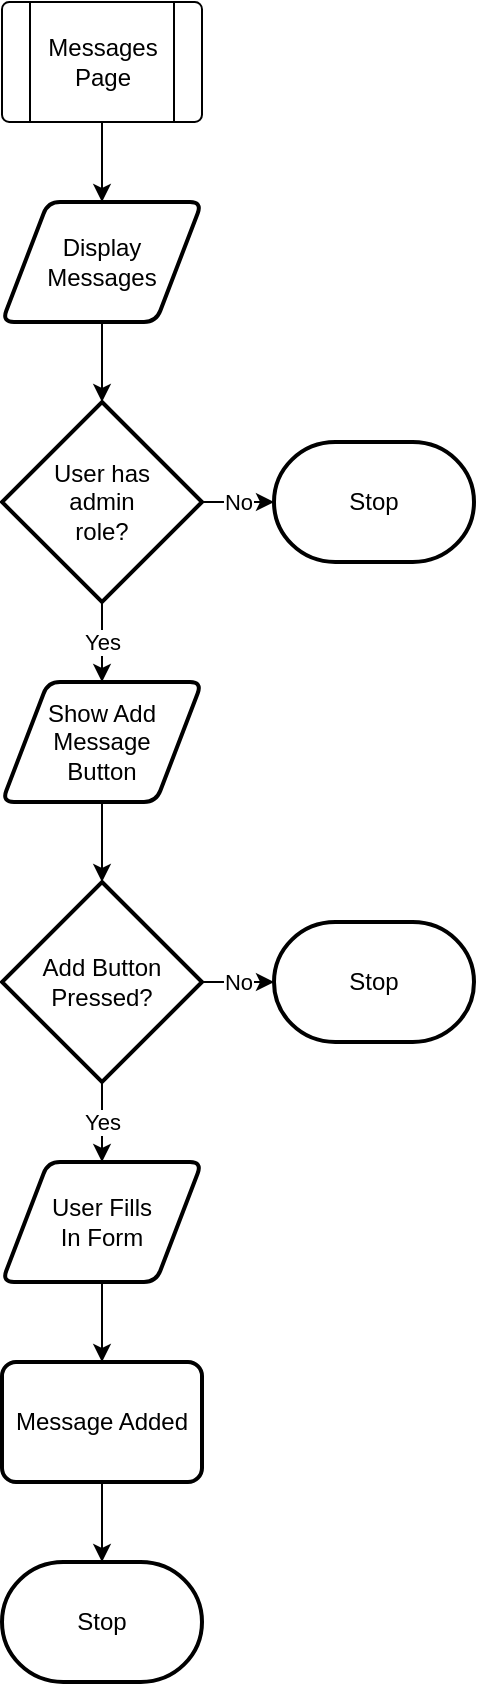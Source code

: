 <mxfile>
    <diagram id="OkLWaW2ot30UOdBJZ9D-" name="Page-1">
        <mxGraphModel dx="1130" dy="779" grid="1" gridSize="10" guides="1" tooltips="1" connect="1" arrows="1" fold="1" page="1" pageScale="1" pageWidth="827" pageHeight="1169" math="0" shadow="0">
            <root>
                <mxCell id="0"/>
                <mxCell id="1" parent="0"/>
                <mxCell id="4" style="edgeStyle=none;html=1;" parent="1" target="3" edge="1">
                    <mxGeometry relative="1" as="geometry">
                        <mxPoint x="414" y="70" as="sourcePoint"/>
                    </mxGeometry>
                </mxCell>
                <mxCell id="6" style="edgeStyle=none;html=1;" parent="1" source="3" target="5" edge="1">
                    <mxGeometry relative="1" as="geometry"/>
                </mxCell>
                <mxCell id="3" value="Display&lt;br&gt;Messages" style="shape=parallelogram;html=1;strokeWidth=2;perimeter=parallelogramPerimeter;whiteSpace=wrap;rounded=1;arcSize=12;size=0.23;" parent="1" vertex="1">
                    <mxGeometry x="364" y="110" width="100" height="60" as="geometry"/>
                </mxCell>
                <mxCell id="8" value="No" style="edgeStyle=none;html=1;" parent="1" source="5" target="7" edge="1">
                    <mxGeometry relative="1" as="geometry"/>
                </mxCell>
                <mxCell id="10" value="Yes" style="edgeStyle=none;html=1;" parent="1" source="5" target="9" edge="1">
                    <mxGeometry relative="1" as="geometry"/>
                </mxCell>
                <mxCell id="5" value="User has&lt;br&gt;admin&lt;br&gt;role?" style="strokeWidth=2;html=1;shape=mxgraph.flowchart.decision;whiteSpace=wrap;" parent="1" vertex="1">
                    <mxGeometry x="364" y="210" width="100" height="100" as="geometry"/>
                </mxCell>
                <mxCell id="7" value="Stop" style="strokeWidth=2;html=1;shape=mxgraph.flowchart.terminator;whiteSpace=wrap;" parent="1" vertex="1">
                    <mxGeometry x="500" y="230" width="100" height="60" as="geometry"/>
                </mxCell>
                <mxCell id="12" style="edgeStyle=none;html=1;" parent="1" source="9" target="11" edge="1">
                    <mxGeometry relative="1" as="geometry"/>
                </mxCell>
                <mxCell id="9" value="Show Add&lt;br&gt;Message&lt;br&gt;Button" style="shape=parallelogram;html=1;strokeWidth=2;perimeter=parallelogramPerimeter;whiteSpace=wrap;rounded=1;arcSize=12;size=0.23;" parent="1" vertex="1">
                    <mxGeometry x="364" y="350" width="100" height="60" as="geometry"/>
                </mxCell>
                <mxCell id="14" value="No" style="edgeStyle=none;html=1;" parent="1" source="11" target="13" edge="1">
                    <mxGeometry relative="1" as="geometry"/>
                </mxCell>
                <mxCell id="16" value="Yes" style="edgeStyle=none;html=1;" parent="1" source="11" target="15" edge="1">
                    <mxGeometry relative="1" as="geometry"/>
                </mxCell>
                <mxCell id="11" value="Add Button&lt;br&gt;Pressed?" style="strokeWidth=2;html=1;shape=mxgraph.flowchart.decision;whiteSpace=wrap;" parent="1" vertex="1">
                    <mxGeometry x="364" y="450" width="100" height="100" as="geometry"/>
                </mxCell>
                <mxCell id="13" value="Stop" style="strokeWidth=2;html=1;shape=mxgraph.flowchart.terminator;whiteSpace=wrap;" parent="1" vertex="1">
                    <mxGeometry x="500" y="470" width="100" height="60" as="geometry"/>
                </mxCell>
                <mxCell id="18" style="edgeStyle=none;html=1;" parent="1" source="15" target="17" edge="1">
                    <mxGeometry relative="1" as="geometry"/>
                </mxCell>
                <mxCell id="15" value="User Fills &lt;br&gt;In Form" style="shape=parallelogram;html=1;strokeWidth=2;perimeter=parallelogramPerimeter;whiteSpace=wrap;rounded=1;arcSize=12;size=0.23;" parent="1" vertex="1">
                    <mxGeometry x="364" y="590" width="100" height="60" as="geometry"/>
                </mxCell>
                <mxCell id="20" style="edgeStyle=none;html=1;" parent="1" source="17" target="19" edge="1">
                    <mxGeometry relative="1" as="geometry"/>
                </mxCell>
                <mxCell id="17" value="Message Added" style="rounded=1;whiteSpace=wrap;html=1;absoluteArcSize=1;arcSize=14;strokeWidth=2;" parent="1" vertex="1">
                    <mxGeometry x="364" y="690" width="100" height="60" as="geometry"/>
                </mxCell>
                <mxCell id="19" value="Stop" style="strokeWidth=2;html=1;shape=mxgraph.flowchart.terminator;whiteSpace=wrap;" parent="1" vertex="1">
                    <mxGeometry x="364" y="790" width="100" height="60" as="geometry"/>
                </mxCell>
                <mxCell id="21" value="" style="verticalLabelPosition=bottom;verticalAlign=top;html=1;shape=process;whiteSpace=wrap;rounded=1;size=0.14;arcSize=6;" vertex="1" parent="1">
                    <mxGeometry x="364" y="10" width="100" height="60" as="geometry"/>
                </mxCell>
                <mxCell id="22" value="Messages&lt;br&gt;Page" style="text;html=1;align=center;verticalAlign=middle;resizable=0;points=[];autosize=1;strokeColor=none;fillColor=none;" vertex="1" parent="1">
                    <mxGeometry x="374" y="20" width="80" height="40" as="geometry"/>
                </mxCell>
            </root>
        </mxGraphModel>
    </diagram>
</mxfile>